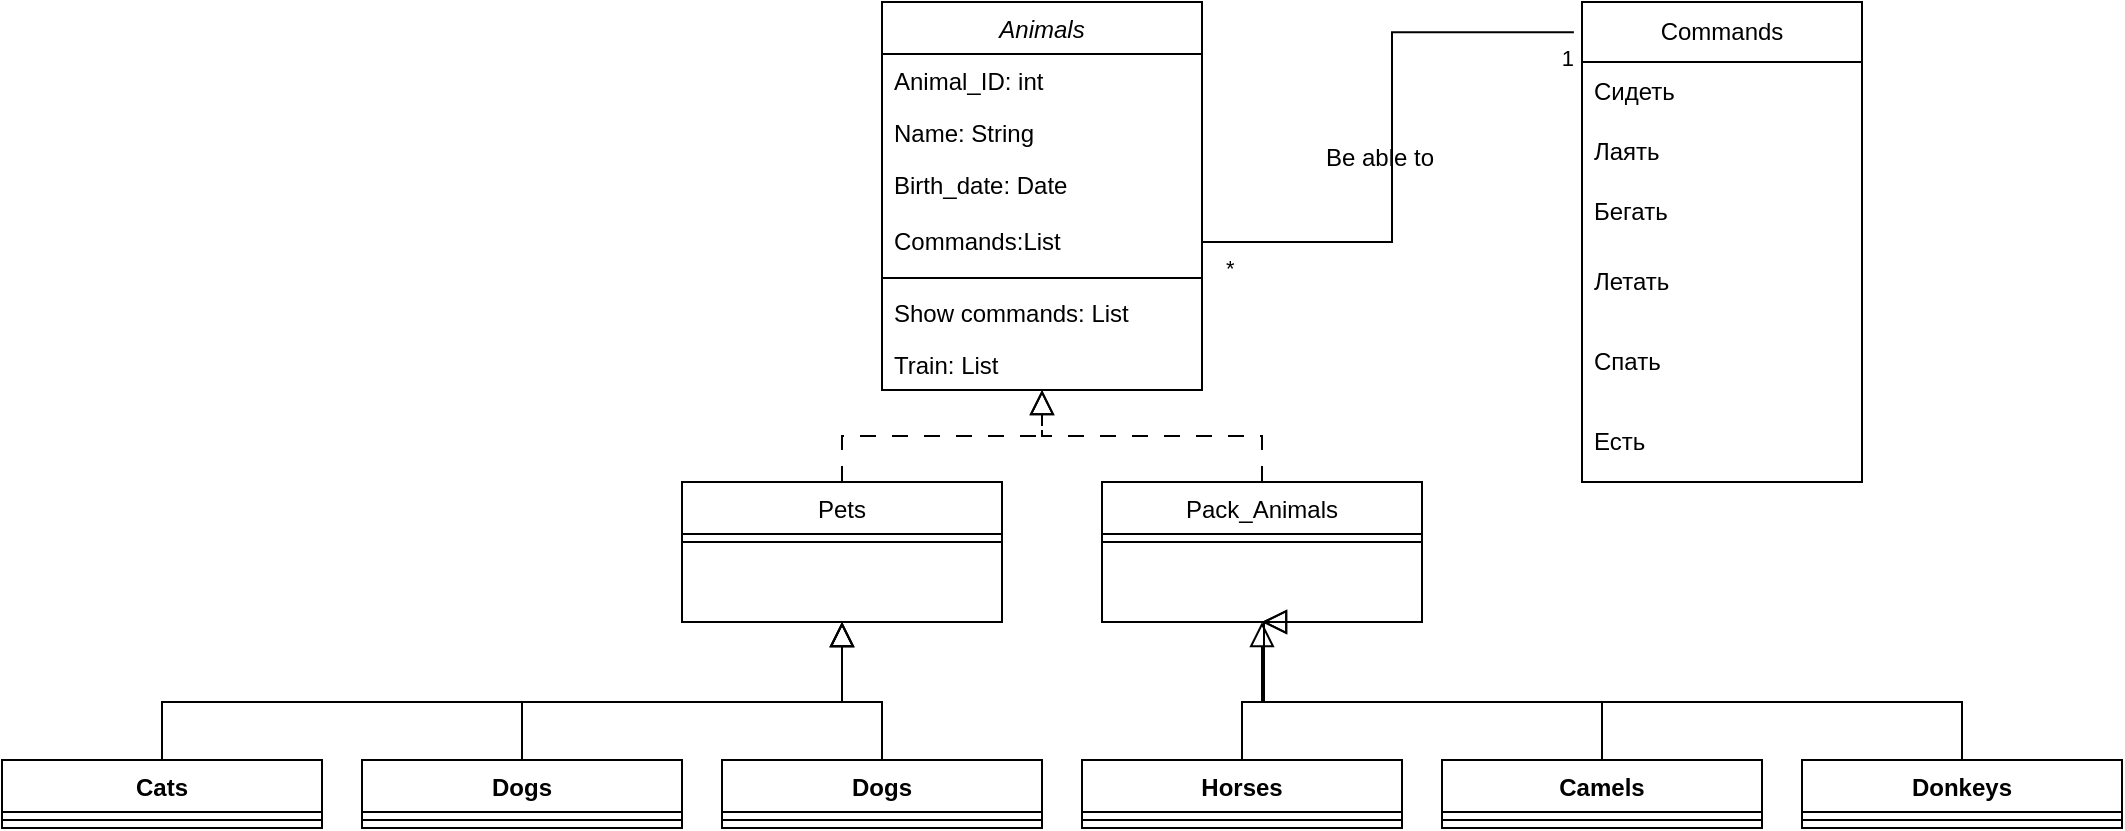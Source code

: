 <mxfile version="21.6.8" type="device">
  <diagram id="C5RBs43oDa-KdzZeNtuy" name="Page-1">
    <mxGraphModel dx="1668" dy="926" grid="1" gridSize="10" guides="1" tooltips="1" connect="1" arrows="1" fold="1" page="1" pageScale="1" pageWidth="1169" pageHeight="827" math="0" shadow="0">
      <root>
        <mxCell id="WIyWlLk6GJQsqaUBKTNV-0" />
        <mxCell id="WIyWlLk6GJQsqaUBKTNV-1" parent="WIyWlLk6GJQsqaUBKTNV-0" />
        <mxCell id="zkfFHV4jXpPFQw0GAbJ--0" value="Animals" style="swimlane;fontStyle=2;align=center;verticalAlign=top;childLayout=stackLayout;horizontal=1;startSize=26;horizontalStack=0;resizeParent=1;resizeLast=0;collapsible=1;marginBottom=0;rounded=0;shadow=0;strokeWidth=1;" parent="WIyWlLk6GJQsqaUBKTNV-1" vertex="1">
          <mxGeometry x="460" y="40" width="160" height="194" as="geometry">
            <mxRectangle x="230" y="140" width="160" height="26" as="alternateBounds" />
          </mxGeometry>
        </mxCell>
        <mxCell id="zkfFHV4jXpPFQw0GAbJ--1" value="Animal_ID: int" style="text;align=left;verticalAlign=top;spacingLeft=4;spacingRight=4;overflow=hidden;rotatable=0;points=[[0,0.5],[1,0.5]];portConstraint=eastwest;" parent="zkfFHV4jXpPFQw0GAbJ--0" vertex="1">
          <mxGeometry y="26" width="160" height="26" as="geometry" />
        </mxCell>
        <mxCell id="jvNZx4WOf-uEVSwwKw50-19" value="Name: String " style="text;align=left;verticalAlign=top;spacingLeft=4;spacingRight=4;overflow=hidden;rotatable=0;points=[[0,0.5],[1,0.5]];portConstraint=eastwest;" vertex="1" parent="zkfFHV4jXpPFQw0GAbJ--0">
          <mxGeometry y="52" width="160" height="26" as="geometry" />
        </mxCell>
        <mxCell id="zkfFHV4jXpPFQw0GAbJ--2" value="Birth_date: Date" style="text;align=left;verticalAlign=top;spacingLeft=4;spacingRight=4;overflow=hidden;rotatable=0;points=[[0,0.5],[1,0.5]];portConstraint=eastwest;rounded=0;shadow=0;html=0;" parent="zkfFHV4jXpPFQw0GAbJ--0" vertex="1">
          <mxGeometry y="78" width="160" height="28" as="geometry" />
        </mxCell>
        <mxCell id="jvNZx4WOf-uEVSwwKw50-0" value="Commands:List" style="text;align=left;verticalAlign=top;spacingLeft=4;spacingRight=4;overflow=hidden;rotatable=0;points=[[0,0.5],[1,0.5]];portConstraint=eastwest;rounded=0;shadow=0;html=0;" vertex="1" parent="zkfFHV4jXpPFQw0GAbJ--0">
          <mxGeometry y="106" width="160" height="28" as="geometry" />
        </mxCell>
        <mxCell id="zkfFHV4jXpPFQw0GAbJ--4" value="" style="line;html=1;strokeWidth=1;align=left;verticalAlign=middle;spacingTop=-1;spacingLeft=3;spacingRight=3;rotatable=0;labelPosition=right;points=[];portConstraint=eastwest;" parent="zkfFHV4jXpPFQw0GAbJ--0" vertex="1">
          <mxGeometry y="134" width="160" height="8" as="geometry" />
        </mxCell>
        <mxCell id="zkfFHV4jXpPFQw0GAbJ--5" value="Show commands: List" style="text;align=left;verticalAlign=top;spacingLeft=4;spacingRight=4;overflow=hidden;rotatable=0;points=[[0,0.5],[1,0.5]];portConstraint=eastwest;" parent="zkfFHV4jXpPFQw0GAbJ--0" vertex="1">
          <mxGeometry y="142" width="160" height="26" as="geometry" />
        </mxCell>
        <mxCell id="jvNZx4WOf-uEVSwwKw50-57" value="Train: List" style="text;align=left;verticalAlign=top;spacingLeft=4;spacingRight=4;overflow=hidden;rotatable=0;points=[[0,0.5],[1,0.5]];portConstraint=eastwest;" vertex="1" parent="zkfFHV4jXpPFQw0GAbJ--0">
          <mxGeometry y="168" width="160" height="26" as="geometry" />
        </mxCell>
        <mxCell id="zkfFHV4jXpPFQw0GAbJ--6" value="Pets" style="swimlane;fontStyle=0;align=center;verticalAlign=top;childLayout=stackLayout;horizontal=1;startSize=26;horizontalStack=0;resizeParent=1;resizeLast=0;collapsible=1;marginBottom=0;rounded=0;shadow=0;strokeWidth=1;" parent="WIyWlLk6GJQsqaUBKTNV-1" vertex="1">
          <mxGeometry x="360" y="280" width="160" height="70" as="geometry">
            <mxRectangle x="130" y="380" width="160" height="26" as="alternateBounds" />
          </mxGeometry>
        </mxCell>
        <mxCell id="zkfFHV4jXpPFQw0GAbJ--9" value="" style="line;html=1;strokeWidth=1;align=left;verticalAlign=middle;spacingTop=-1;spacingLeft=3;spacingRight=3;rotatable=0;labelPosition=right;points=[];portConstraint=eastwest;" parent="zkfFHV4jXpPFQw0GAbJ--6" vertex="1">
          <mxGeometry y="26" width="160" height="8" as="geometry" />
        </mxCell>
        <mxCell id="zkfFHV4jXpPFQw0GAbJ--12" value="" style="endArrow=block;endSize=10;endFill=0;shadow=0;strokeWidth=1;rounded=0;edgeStyle=elbowEdgeStyle;elbow=vertical;dashed=1;dashPattern=8 8;" parent="WIyWlLk6GJQsqaUBKTNV-1" source="zkfFHV4jXpPFQw0GAbJ--6" target="zkfFHV4jXpPFQw0GAbJ--0" edge="1">
          <mxGeometry width="160" relative="1" as="geometry">
            <mxPoint x="440" y="123" as="sourcePoint" />
            <mxPoint x="440" y="123" as="targetPoint" />
          </mxGeometry>
        </mxCell>
        <mxCell id="zkfFHV4jXpPFQw0GAbJ--13" value="Pack_Animals" style="swimlane;fontStyle=0;align=center;verticalAlign=top;childLayout=stackLayout;horizontal=1;startSize=26;horizontalStack=0;resizeParent=1;resizeLast=0;collapsible=1;marginBottom=0;rounded=0;shadow=0;strokeWidth=1;" parent="WIyWlLk6GJQsqaUBKTNV-1" vertex="1">
          <mxGeometry x="570" y="280" width="160" height="70" as="geometry">
            <mxRectangle x="340" y="380" width="170" height="26" as="alternateBounds" />
          </mxGeometry>
        </mxCell>
        <mxCell id="zkfFHV4jXpPFQw0GAbJ--15" value="" style="line;html=1;strokeWidth=1;align=left;verticalAlign=middle;spacingTop=-1;spacingLeft=3;spacingRight=3;rotatable=0;labelPosition=right;points=[];portConstraint=eastwest;" parent="zkfFHV4jXpPFQw0GAbJ--13" vertex="1">
          <mxGeometry y="26" width="160" height="8" as="geometry" />
        </mxCell>
        <mxCell id="zkfFHV4jXpPFQw0GAbJ--16" value="" style="endArrow=block;endSize=10;endFill=0;shadow=0;strokeWidth=1;rounded=0;edgeStyle=elbowEdgeStyle;elbow=vertical;dashed=1;dashPattern=8 8;" parent="WIyWlLk6GJQsqaUBKTNV-1" source="zkfFHV4jXpPFQw0GAbJ--13" target="zkfFHV4jXpPFQw0GAbJ--0" edge="1">
          <mxGeometry width="160" relative="1" as="geometry">
            <mxPoint x="450" y="293" as="sourcePoint" />
            <mxPoint x="550" y="191" as="targetPoint" />
          </mxGeometry>
        </mxCell>
        <mxCell id="jvNZx4WOf-uEVSwwKw50-7" value="Commands" style="swimlane;fontStyle=0;childLayout=stackLayout;horizontal=1;startSize=30;horizontalStack=0;resizeParent=1;resizeParentMax=0;resizeLast=0;collapsible=1;marginBottom=0;whiteSpace=wrap;html=1;" vertex="1" parent="WIyWlLk6GJQsqaUBKTNV-1">
          <mxGeometry x="810" y="40" width="140" height="240" as="geometry" />
        </mxCell>
        <mxCell id="jvNZx4WOf-uEVSwwKw50-8" value="Сидеть" style="text;strokeColor=none;fillColor=none;align=left;verticalAlign=middle;spacingLeft=4;spacingRight=4;overflow=hidden;points=[[0,0.5],[1,0.5]];portConstraint=eastwest;rotatable=0;whiteSpace=wrap;html=1;" vertex="1" parent="jvNZx4WOf-uEVSwwKw50-7">
          <mxGeometry y="30" width="140" height="30" as="geometry" />
        </mxCell>
        <mxCell id="jvNZx4WOf-uEVSwwKw50-9" value="Лаять" style="text;strokeColor=none;fillColor=none;align=left;verticalAlign=middle;spacingLeft=4;spacingRight=4;overflow=hidden;points=[[0,0.5],[1,0.5]];portConstraint=eastwest;rotatable=0;whiteSpace=wrap;html=1;" vertex="1" parent="jvNZx4WOf-uEVSwwKw50-7">
          <mxGeometry y="60" width="140" height="30" as="geometry" />
        </mxCell>
        <mxCell id="jvNZx4WOf-uEVSwwKw50-14" value="Бегать" style="text;strokeColor=none;fillColor=none;align=left;verticalAlign=middle;spacingLeft=4;spacingRight=4;overflow=hidden;points=[[0,0.5],[1,0.5]];portConstraint=eastwest;rotatable=0;whiteSpace=wrap;html=1;" vertex="1" parent="jvNZx4WOf-uEVSwwKw50-7">
          <mxGeometry y="90" width="140" height="30" as="geometry" />
        </mxCell>
        <mxCell id="jvNZx4WOf-uEVSwwKw50-10" value="Летать" style="text;strokeColor=none;fillColor=none;align=left;verticalAlign=middle;spacingLeft=4;spacingRight=4;overflow=hidden;points=[[0,0.5],[1,0.5]];portConstraint=eastwest;rotatable=0;whiteSpace=wrap;html=1;" vertex="1" parent="jvNZx4WOf-uEVSwwKw50-7">
          <mxGeometry y="120" width="140" height="40" as="geometry" />
        </mxCell>
        <mxCell id="jvNZx4WOf-uEVSwwKw50-17" value="Спать" style="text;strokeColor=none;fillColor=none;align=left;verticalAlign=middle;spacingLeft=4;spacingRight=4;overflow=hidden;points=[[0,0.5],[1,0.5]];portConstraint=eastwest;rotatable=0;whiteSpace=wrap;html=1;" vertex="1" parent="jvNZx4WOf-uEVSwwKw50-7">
          <mxGeometry y="160" width="140" height="40" as="geometry" />
        </mxCell>
        <mxCell id="jvNZx4WOf-uEVSwwKw50-18" value="Есть" style="text;strokeColor=none;fillColor=none;align=left;verticalAlign=middle;spacingLeft=4;spacingRight=4;overflow=hidden;points=[[0,0.5],[1,0.5]];portConstraint=eastwest;rotatable=0;whiteSpace=wrap;html=1;" vertex="1" parent="jvNZx4WOf-uEVSwwKw50-7">
          <mxGeometry y="200" width="140" height="40" as="geometry" />
        </mxCell>
        <mxCell id="jvNZx4WOf-uEVSwwKw50-20" value="" style="endArrow=none;html=1;endSize=12;startArrow=none;startSize=14;startFill=0;edgeStyle=orthogonalEdgeStyle;rounded=0;entryX=-0.029;entryY=0.063;entryDx=0;entryDy=0;entryPerimeter=0;endFill=0;" edge="1" parent="WIyWlLk6GJQsqaUBKTNV-1" source="jvNZx4WOf-uEVSwwKw50-0" target="jvNZx4WOf-uEVSwwKw50-7">
          <mxGeometry relative="1" as="geometry">
            <mxPoint x="570" y="230" as="sourcePoint" />
            <mxPoint x="730" y="230" as="targetPoint" />
          </mxGeometry>
        </mxCell>
        <mxCell id="jvNZx4WOf-uEVSwwKw50-21" value="*" style="edgeLabel;resizable=0;html=1;align=left;verticalAlign=top;" connectable="0" vertex="1" parent="jvNZx4WOf-uEVSwwKw50-20">
          <mxGeometry x="-1" relative="1" as="geometry">
            <mxPoint x="10" as="offset" />
          </mxGeometry>
        </mxCell>
        <mxCell id="jvNZx4WOf-uEVSwwKw50-22" value="1" style="edgeLabel;resizable=0;html=1;align=right;verticalAlign=top;" connectable="0" vertex="1" parent="jvNZx4WOf-uEVSwwKw50-20">
          <mxGeometry x="1" relative="1" as="geometry" />
        </mxCell>
        <mxCell id="jvNZx4WOf-uEVSwwKw50-23" value="Be able to" style="text;whiteSpace=wrap;" vertex="1" parent="WIyWlLk6GJQsqaUBKTNV-1">
          <mxGeometry x="680" y="104" width="90" height="40" as="geometry" />
        </mxCell>
        <mxCell id="jvNZx4WOf-uEVSwwKw50-50" style="edgeStyle=orthogonalEdgeStyle;rounded=0;orthogonalLoop=1;jettySize=auto;html=1;entryX=0.5;entryY=1;entryDx=0;entryDy=0;endArrow=block;endFill=0;endSize=10;shadow=0;strokeWidth=1;" edge="1" parent="WIyWlLk6GJQsqaUBKTNV-1" source="jvNZx4WOf-uEVSwwKw50-25" target="zkfFHV4jXpPFQw0GAbJ--6">
          <mxGeometry relative="1" as="geometry">
            <mxPoint x="430" y="350" as="targetPoint" />
            <Array as="points">
              <mxPoint x="100" y="390" />
              <mxPoint x="440" y="390" />
            </Array>
          </mxGeometry>
        </mxCell>
        <mxCell id="jvNZx4WOf-uEVSwwKw50-25" value="Cats" style="swimlane;fontStyle=1;align=center;verticalAlign=top;childLayout=stackLayout;horizontal=1;startSize=26;horizontalStack=0;resizeParent=1;resizeParentMax=0;resizeLast=0;collapsible=1;marginBottom=0;whiteSpace=wrap;html=1;" vertex="1" parent="WIyWlLk6GJQsqaUBKTNV-1">
          <mxGeometry x="20" y="419" width="160" height="34" as="geometry" />
        </mxCell>
        <mxCell id="jvNZx4WOf-uEVSwwKw50-27" value="" style="line;strokeWidth=1;fillColor=none;align=left;verticalAlign=middle;spacingTop=-1;spacingLeft=3;spacingRight=3;rotatable=0;labelPosition=right;points=[];portConstraint=eastwest;strokeColor=inherit;" vertex="1" parent="jvNZx4WOf-uEVSwwKw50-25">
          <mxGeometry y="26" width="160" height="8" as="geometry" />
        </mxCell>
        <mxCell id="jvNZx4WOf-uEVSwwKw50-51" style="edgeStyle=orthogonalEdgeStyle;rounded=0;orthogonalLoop=1;jettySize=auto;html=1;entryX=0.5;entryY=1;entryDx=0;entryDy=0;endArrow=block;endFill=0;endSize=10;shadow=0;strokeWidth=1;" edge="1" parent="WIyWlLk6GJQsqaUBKTNV-1" source="jvNZx4WOf-uEVSwwKw50-30" target="zkfFHV4jXpPFQw0GAbJ--6">
          <mxGeometry relative="1" as="geometry">
            <Array as="points">
              <mxPoint x="280" y="390" />
              <mxPoint x="440" y="390" />
            </Array>
          </mxGeometry>
        </mxCell>
        <mxCell id="jvNZx4WOf-uEVSwwKw50-30" value="Dogs" style="swimlane;fontStyle=1;align=center;verticalAlign=top;childLayout=stackLayout;horizontal=1;startSize=26;horizontalStack=0;resizeParent=1;resizeParentMax=0;resizeLast=0;collapsible=1;marginBottom=0;whiteSpace=wrap;html=1;" vertex="1" parent="WIyWlLk6GJQsqaUBKTNV-1">
          <mxGeometry x="200" y="419" width="160" height="34" as="geometry" />
        </mxCell>
        <mxCell id="jvNZx4WOf-uEVSwwKw50-32" value="" style="line;strokeWidth=1;fillColor=none;align=left;verticalAlign=middle;spacingTop=-1;spacingLeft=3;spacingRight=3;rotatable=0;labelPosition=right;points=[];portConstraint=eastwest;strokeColor=inherit;" vertex="1" parent="jvNZx4WOf-uEVSwwKw50-30">
          <mxGeometry y="26" width="160" height="8" as="geometry" />
        </mxCell>
        <mxCell id="jvNZx4WOf-uEVSwwKw50-52" style="edgeStyle=orthogonalEdgeStyle;rounded=0;orthogonalLoop=1;jettySize=auto;html=1;entryX=0.5;entryY=1;entryDx=0;entryDy=0;endArrow=block;endFill=0;endSize=10;shadow=0;strokeWidth=1;" edge="1" parent="WIyWlLk6GJQsqaUBKTNV-1" source="jvNZx4WOf-uEVSwwKw50-34" target="zkfFHV4jXpPFQw0GAbJ--6">
          <mxGeometry relative="1" as="geometry">
            <Array as="points">
              <mxPoint x="460" y="390" />
              <mxPoint x="440" y="390" />
            </Array>
          </mxGeometry>
        </mxCell>
        <mxCell id="jvNZx4WOf-uEVSwwKw50-34" value="Dogs" style="swimlane;fontStyle=1;align=center;verticalAlign=top;childLayout=stackLayout;horizontal=1;startSize=26;horizontalStack=0;resizeParent=1;resizeParentMax=0;resizeLast=0;collapsible=1;marginBottom=0;whiteSpace=wrap;html=1;" vertex="1" parent="WIyWlLk6GJQsqaUBKTNV-1">
          <mxGeometry x="380" y="419" width="160" height="34" as="geometry" />
        </mxCell>
        <mxCell id="jvNZx4WOf-uEVSwwKw50-36" value="" style="line;strokeWidth=1;fillColor=none;align=left;verticalAlign=middle;spacingTop=-1;spacingLeft=3;spacingRight=3;rotatable=0;labelPosition=right;points=[];portConstraint=eastwest;strokeColor=inherit;" vertex="1" parent="jvNZx4WOf-uEVSwwKw50-34">
          <mxGeometry y="26" width="160" height="8" as="geometry" />
        </mxCell>
        <mxCell id="jvNZx4WOf-uEVSwwKw50-54" style="edgeStyle=orthogonalEdgeStyle;rounded=0;orthogonalLoop=1;jettySize=auto;html=1;entryX=0.5;entryY=1;entryDx=0;entryDy=0;endArrow=block;endFill=0;endSize=10;shadow=0;strokeWidth=1;" edge="1" parent="WIyWlLk6GJQsqaUBKTNV-1" source="jvNZx4WOf-uEVSwwKw50-38" target="zkfFHV4jXpPFQw0GAbJ--13">
          <mxGeometry relative="1" as="geometry">
            <Array as="points">
              <mxPoint x="640" y="390" />
              <mxPoint x="650" y="390" />
            </Array>
          </mxGeometry>
        </mxCell>
        <mxCell id="jvNZx4WOf-uEVSwwKw50-38" value="Horses" style="swimlane;fontStyle=1;align=center;verticalAlign=top;childLayout=stackLayout;horizontal=1;startSize=26;horizontalStack=0;resizeParent=1;resizeParentMax=0;resizeLast=0;collapsible=1;marginBottom=0;whiteSpace=wrap;html=1;" vertex="1" parent="WIyWlLk6GJQsqaUBKTNV-1">
          <mxGeometry x="560" y="419" width="160" height="34" as="geometry" />
        </mxCell>
        <mxCell id="jvNZx4WOf-uEVSwwKw50-40" value="" style="line;strokeWidth=1;fillColor=none;align=left;verticalAlign=middle;spacingTop=-1;spacingLeft=3;spacingRight=3;rotatable=0;labelPosition=right;points=[];portConstraint=eastwest;strokeColor=inherit;" vertex="1" parent="jvNZx4WOf-uEVSwwKw50-38">
          <mxGeometry y="26" width="160" height="8" as="geometry" />
        </mxCell>
        <mxCell id="jvNZx4WOf-uEVSwwKw50-55" style="edgeStyle=orthogonalEdgeStyle;rounded=0;orthogonalLoop=1;jettySize=auto;html=1;endArrow=block;endFill=0;endSize=10;shadow=0;strokeWidth=1;" edge="1" parent="WIyWlLk6GJQsqaUBKTNV-1" source="jvNZx4WOf-uEVSwwKw50-42">
          <mxGeometry relative="1" as="geometry">
            <mxPoint x="650" y="350" as="targetPoint" />
            <Array as="points">
              <mxPoint x="820" y="390" />
              <mxPoint x="651" y="390" />
              <mxPoint x="651" y="350" />
            </Array>
          </mxGeometry>
        </mxCell>
        <mxCell id="jvNZx4WOf-uEVSwwKw50-42" value="Camels" style="swimlane;fontStyle=1;align=center;verticalAlign=top;childLayout=stackLayout;horizontal=1;startSize=26;horizontalStack=0;resizeParent=1;resizeParentMax=0;resizeLast=0;collapsible=1;marginBottom=0;whiteSpace=wrap;html=1;" vertex="1" parent="WIyWlLk6GJQsqaUBKTNV-1">
          <mxGeometry x="740" y="419" width="160" height="34" as="geometry" />
        </mxCell>
        <mxCell id="jvNZx4WOf-uEVSwwKw50-44" value="" style="line;strokeWidth=1;fillColor=none;align=left;verticalAlign=middle;spacingTop=-1;spacingLeft=3;spacingRight=3;rotatable=0;labelPosition=right;points=[];portConstraint=eastwest;strokeColor=inherit;" vertex="1" parent="jvNZx4WOf-uEVSwwKw50-42">
          <mxGeometry y="26" width="160" height="8" as="geometry" />
        </mxCell>
        <mxCell id="jvNZx4WOf-uEVSwwKw50-56" style="edgeStyle=orthogonalEdgeStyle;rounded=0;orthogonalLoop=1;jettySize=auto;html=1;endArrow=block;endFill=0;endSize=10;shadow=0;strokeWidth=1;" edge="1" parent="WIyWlLk6GJQsqaUBKTNV-1" source="jvNZx4WOf-uEVSwwKw50-46">
          <mxGeometry relative="1" as="geometry">
            <mxPoint x="650.0" y="350.0" as="targetPoint" />
            <Array as="points">
              <mxPoint x="1000" y="390" />
              <mxPoint x="651" y="390" />
              <mxPoint x="651" y="350" />
            </Array>
          </mxGeometry>
        </mxCell>
        <mxCell id="jvNZx4WOf-uEVSwwKw50-46" value="Donkeys" style="swimlane;fontStyle=1;align=center;verticalAlign=top;childLayout=stackLayout;horizontal=1;startSize=26;horizontalStack=0;resizeParent=1;resizeParentMax=0;resizeLast=0;collapsible=1;marginBottom=0;whiteSpace=wrap;html=1;" vertex="1" parent="WIyWlLk6GJQsqaUBKTNV-1">
          <mxGeometry x="920" y="419" width="160" height="34" as="geometry" />
        </mxCell>
        <mxCell id="jvNZx4WOf-uEVSwwKw50-48" value="" style="line;strokeWidth=1;fillColor=none;align=left;verticalAlign=middle;spacingTop=-1;spacingLeft=3;spacingRight=3;rotatable=0;labelPosition=right;points=[];portConstraint=eastwest;strokeColor=inherit;" vertex="1" parent="jvNZx4WOf-uEVSwwKw50-46">
          <mxGeometry y="26" width="160" height="8" as="geometry" />
        </mxCell>
      </root>
    </mxGraphModel>
  </diagram>
</mxfile>
